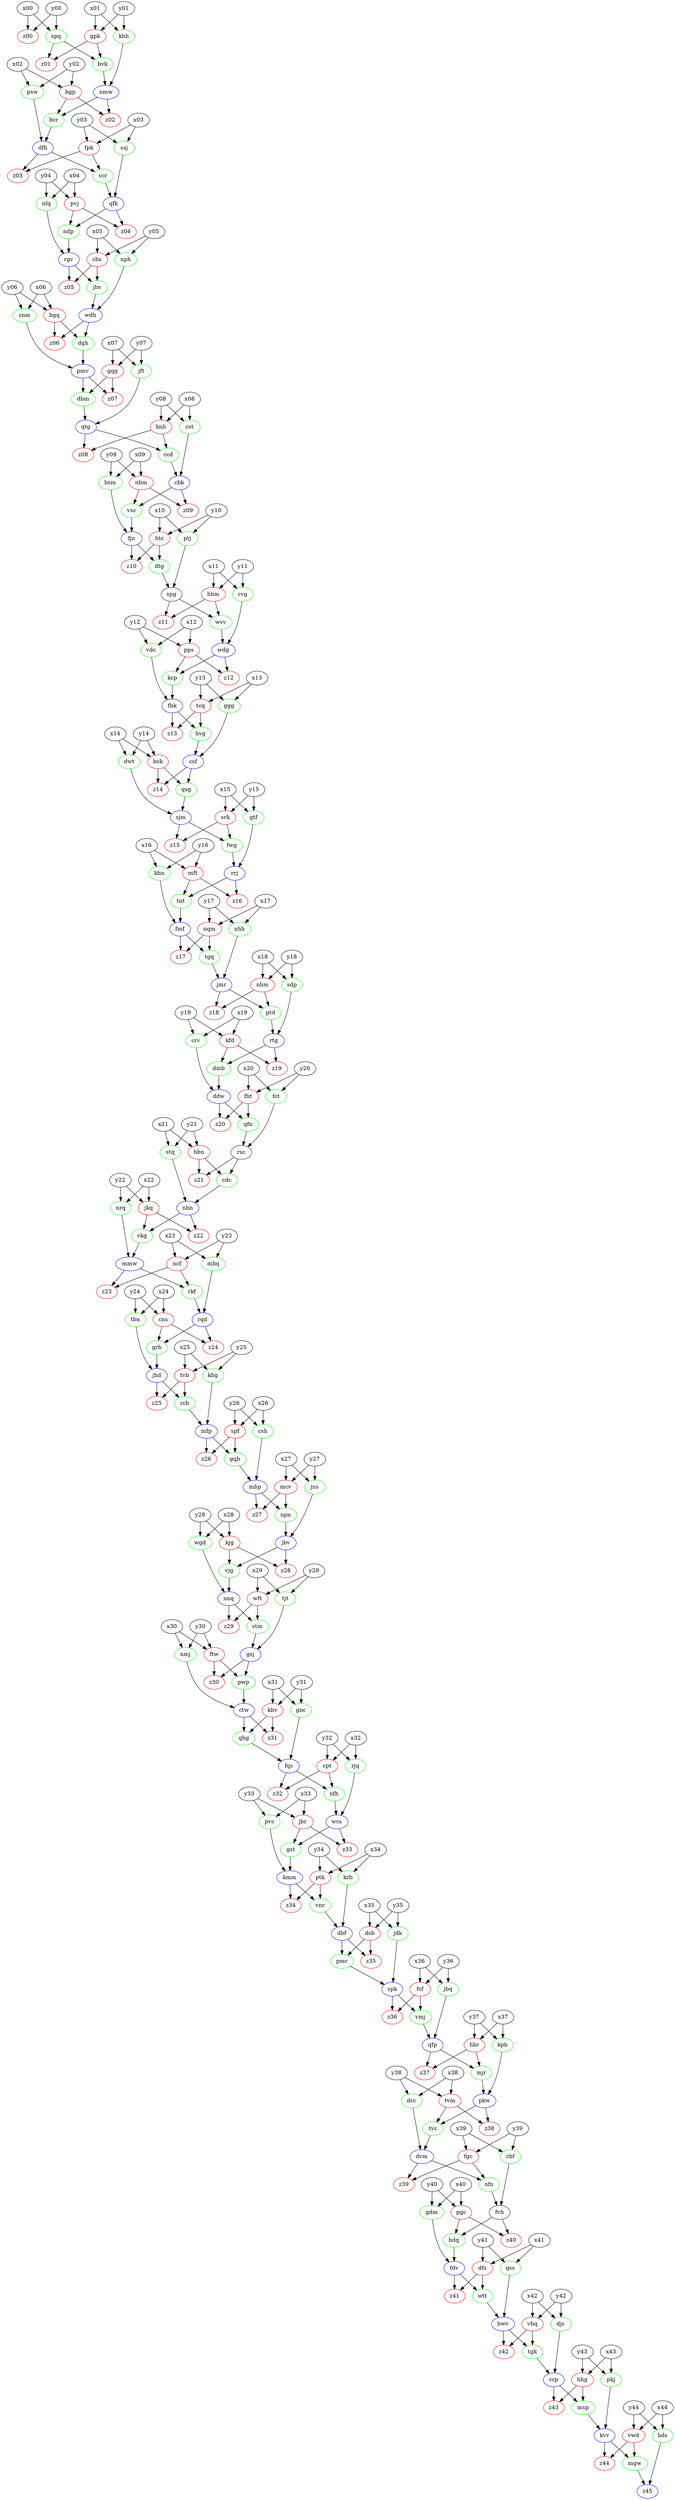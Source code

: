 digraph G {
mhq [color = green]
x23 -> mhq;
y23 -> mhq;
z35 [color = red]
dbf -> z35;
dsb -> z35;
qss [color = green]
x41 -> qss;
y41 -> qss;
qhg [color = green]
kbv -> qhg;
ctw -> qhg;
ccp [color = blue]
djs -> ccp;
tgk -> ccp;
bcr [color = green]
nmw -> bcr;
bgp -> bcr;
jbv [color = blue]
jns -> jbv;
npn -> jbv;
tjt [color = green]
y29 -> tjt;
x29 -> tjt;
nhh [color = green]
y17 -> nhh;
x17 -> nhh;
vnr [color = green]
kmm -> vnr;
ptk -> vnr;
mjr [color = green]
hbr -> mjr;
qfp -> mjr;
ndp [color = green]
qfk -> ndp;
pvj -> ndp;
z25 [color = red]
tvb -> z25;
jhd -> z25;
wft [color = red]
y29 -> wft;
x29 -> wft;
grb [color = green]
rqd -> grb;
cns -> grb;
vjg [color = green]
jbv -> vjg;
kjg -> vjg;
z38 [color = red]
tvm -> z38;
pkw -> z38;
mgw [color = green]
vwd -> mgw;
kvv -> mgw;
z02 [color = red]
nmw -> z02;
bgp -> z02;
nhn [color = blue]
cdc -> nhn;
stq -> nhn;
mft [color = red]
x16 -> mft;
y16 -> mft;
hbr [color = red]
x37 -> hbr;
y37 -> hbr;
cns [color = red]
x24 -> cns;
y24 -> cns;
pgc [color = red]
y40 -> pgc;
x40 -> pgc;
cbk [color = blue]
ccd -> cbk;
cst -> cbk;
z20 [color = red]
fht -> z20;
ddw -> z20;
stm [color = green]
wft -> stm;
nnq -> stm;
fwg [color = green]
srk -> fwg;
sjm -> fwg;
cnm [color = green]
y06 -> cnm;
x06 -> cnm;
z07 [color = red]
gqg -> z07;
pmv -> z07;
rgv [color = blue]
ndp -> rgv;
nfq -> rgv;
fjn [color = blue]
bsm -> fjn;
vsc -> fjn;
srk [color = red]
x15 -> srk;
y15 -> srk;
z42 [color = red]
bwv -> z42;
vbq -> z42;
z31 [color = red]
kbv -> z31;
ctw -> z31;
htc [color = red]
x10 -> htc;
y10 -> htc;
knh [color = red]
x08 -> knh;
y08 -> knh;
nfn [color = green]
fgc -> nfn;
dvm -> nfn;
ssj [color = green]
y03 -> ssj;
x03 -> ssj;
spf [color = red]
x26 -> spf;
y26 -> spf;
psw [color = green]
y02 -> psw;
x02 -> psw;
fcf [color = red]
x36 -> fcf;
y36 -> fcf;
spg [color = blue]
ptj -> spg;
dtg -> spg;
gsj [color = blue]
stm -> gsj;
tjt -> gsj;
z23 [color = red]
mmw -> z23;
ncf -> z23;
csh [color = green]
y26 -> csh;
x26 -> csh;
tnt [color = green]
rrj -> tnt;
mft -> tnt;
chs [color = red]
x05 -> chs;
y05 -> chs;
khn [color = green]
x16 -> khn;
y16 -> khn;
tgq [color = green]
nqm -> tgq;
fmf -> tgq;
z29 [color = red]
wft -> z29;
nnq -> z29;
ggg [color = green]
y13 -> ggg;
x13 -> ggg;
mfp [color = blue]
rcb -> mfp;
khg -> mfp;
wgd [color = green]
y28 -> wgd;
x28 -> wgd;
qsg [color = green]
csf -> qsg;
bck -> qsg;
kbv [color = red]
x31 -> kbv;
y31 -> kbv;
z16 [color = red]
rrj -> z16;
mft -> z16;
msp [color = green]
hhg -> msp;
ccp -> msp;
z00 [color = red]
y00 -> z00;
x00 -> z00;
tvb [color = red]
x25 -> tvb;
y25 -> tvb;
djs [color = green]
x42 -> djs;
y42 -> djs;
csf [color = blue]
ggg -> csf;
hvg -> csf;
z12 [color = red]
pps -> z12;
wdg -> z12;
pvj [color = red]
y04 -> pvj;
x04 -> pvj;
ccd [color = green]
qtg -> ccd;
knh -> ccd;
jns [color = green]
x27 -> jns;
y27 -> jns;
spk [color = blue]
jdk -> spk;
pmr -> spk;
z18 [color = red]
nhm -> z18;
jmr -> z18;
ccr [color = green]
fpk -> ccr;
dfh -> ccr;
bgq [color = red]
x06 -> bgq;
y06 -> bgq;
dcc [color = green]
x38 -> dcc;
y38 -> dcc;
jkq [color = red]
x22 -> jkq;
y22 -> jkq;
tgk [color = green]
vbq -> tgk;
bwv -> tgk;
bck [color = red]
x14 -> bck;
y14 -> bck;
dtg [color = green]
fjn -> dtg;
htc -> dtg;
z19 [color = red]
kfd -> z19;
rtg -> z19;
nmw [color = blue]
bvk -> nmw;
khh -> nmw;
ptk [color = red]
x34 -> ptk;
y34 -> ptk;
rkf [color = green]
mmw -> rkf;
ncf -> rkf;
rvg [color = green]
y11 -> rvg;
x11 -> rvg;
nnq [color = blue]
wgd -> nnq;
vjg -> nnq;
bwv [color = blue]
qss -> bwv;
wtt -> bwv;
ddw [color = blue]
dmb -> ddw;
crv -> ddw;
cst [color = green]
y08 -> cst;
x08 -> cst;
jmr [color = blue]
nhh -> jmr;
tgq -> jmr;
z32 [color = red]
cpt -> z32;
fqc -> z32;
fmf [color = blue]
tnt -> fmf;
khn -> fmf;
hvg [color = green]
fbk -> hvg;
tcq -> hvg;
z01 [color = red]
spq -> z01;
gpk -> z01;
bgp [color = red]
x02 -> bgp;
y02 -> bgp;
fct [color = green]
x20 -> fct;
y20 -> fct;
jbq [color = green]
x36 -> jbq;
y36 -> jbq;
vdc [color = green]
x12 -> vdc;
y12 -> vdc;
z26 [color = red]
mfp -> z26;
spf -> z26;
z11 [color = red]
spg -> z11;
hhm -> z11;
rjq [color = green]
y32 -> rjq;
x32 -> rjq;
nfq [color = green]
y04 -> nfq;
x04 -> nfq;
kvv [color = blue]
pkj -> kvv;
msp -> kvv;
dvm [color = blue]
tvc -> dvm;
dcc -> dvm;
dbf [color = blue]
vnr -> dbf;
krb -> dbf;
z17 [color = red]
fmf -> z17;
nqm -> z17;
dmb [color = green]
rtg -> dmb;
kfd -> dmb;
z40 [color = red]
fvh -> z40;
pgc -> z40;
z36 [color = red]
fcf -> z36;
spk -> z36;
kmm [color = blue]
pvc -> kmm;
gst -> kmm;
vsc [color = green]
cbk -> vsc;
nbm -> vsc;
bsm [color = green]
x09 -> bsm;
y09 -> bsm;
gqg [color = red]
x07 -> gqg;
y07 -> gqg;
z34 [color = red]
ptk -> z34;
kmm -> z34;
kjg [color = red]
x28 -> kjg;
y28 -> kjg;
qtg [color = blue]
dbm -> qtg;
jft -> qtg;
gst [color = green]
jbr -> gst;
wcs -> gst;
vbq [color = red]
y42 -> vbq;
x42 -> vbq;
spq [color = green]
y00 -> spq;
x00 -> spq;
kfd [color = red]
y19 -> kfd;
x19 -> kfd;
jhd [color = blue]
tbn -> jhd;
grb -> jhd;
z44 [color = red]
kvv -> z44;
vwd -> z44;
z33 [color = red]
wcs -> z33;
jbr -> z33;
z15 [color = red]
srk -> z15;
sjm -> z15;
cbf [color = green]
y39 -> cbf;
x39 -> cbf;
z06 [color = red]
bgq -> z06;
wdh -> z06;
cdc [color = green]
bbn -> cdc;
rsc -> cdc;
nhm [color = red]
y18 -> nhm;
x18 -> nhm;
tvc [color = green]
tvm -> tvc;
pkw -> tvc;
ncf [color = red]
x23 -> ncf;
y23 -> ncf;
crv [color = green]
x19 -> crv;
y19 -> crv;
fqc [color = blue]
qhg -> fqc;
gnc -> fqc;
z28 [color = red]
jbv -> z28;
kjg -> z28;
nph [color = green]
y05 -> nph;
x05 -> nph;
cpt [color = red]
x32 -> cpt;
y32 -> cpt;
gnc [color = green]
x31 -> gnc;
y31 -> gnc;
z43 [color = red]
ccp -> z43;
hhg -> z43;
gtf [color = green]
x15 -> gtf;
y15 -> gtf;
ptd [color = green]
jmr -> ptd;
nhm -> ptd;
ptj [color = green]
x10 -> ptj;
y10 -> ptj;
dgh [color = green]
bgq -> dgh;
wdh -> dgh;
z30 [color = red]
ftw -> z30;
gsj -> z30;
bds [color = green]
x44 -> bds;
y44 -> bds;
z10 [color = red]
fjn -> z10;
htc -> z10;
pkj [color = green]
y43 -> pkj;
x43 -> pkj;
nmj [color = green]
y30 -> nmj;
x30 -> nmj;
rcb [color = green]
tvb -> rcb;
jhd -> rcb;
gdm [color = green]
x40 -> gdm;
y40 -> gdm;
z45 [color = blue]
mgw -> z45;
bds -> z45;
wtt [color = green]
fdv -> wtt;
dfs -> wtt;
rqd [color = blue]
rkf -> rqd;
mhq -> rqd;
z04 [color = red]
pvj -> z04;
qfk -> z04;
dbm [color = green]
pmv -> dbm;
gqg -> dbm;
bbn [color = red]
x21 -> bbn;
y21 -> bbn;
tvm [color = red]
x38 -> tvm;
y38 -> tvm;
pkw [color = blue]
mjr -> pkw;
kpb -> pkw;
qfp [color = blue]
jbq -> qfp;
vmj -> qfp;
z22 [color = red]
jkq -> z22;
nhn -> z22;
rsc [color = blue]
qfn -> rsc;
fct -> rsc;
ftw [color = red]
x30 -> ftw;
y30 -> ftw;
dsb [color = red]
y35 -> dsb;
x35 -> dsb;
tbn [color = green]
y24 -> tbn;
x24 -> tbn;
vmj [color = green]
fcf -> vmj;
spk -> vmj;
pmv [color = blue]
cnm -> pmv;
dgh -> pmv;
mcv [color = red]
x27 -> mcv;
y27 -> mcv;
z05 [color = red]
chs -> z05;
rgv -> z05;
fbk [color = blue]
vdc -> fbk;
kcp -> fbk;
fgc [color = red]
y39 -> fgc;
x39 -> fgc;
tcq [color = red]
x13 -> tcq;
y13 -> tcq;
qfk [color = blue]
ssj -> qfk;
ccr -> qfk;
rrj [color = blue]
fwg -> rrj;
gtf -> rrj;
z08 [color = red]
knh -> z08;
qtg -> z08;
nfh [color = green]
fqc -> nfh;
cpt -> nfh;
nqm [color = red]
y17 -> nqm;
x17 -> nqm;
z37 [color = red]
hbr -> z37;
qfp -> z37;
nrq [color = green]
y22 -> nrq;
x22 -> nrq;
gpk [color = red]
y01 -> gpk;
x01 -> gpk;
wdh [color = blue]
jhv -> wdh;
nph -> wdh;
z41 [color = red]
dfs -> z41;
fdv -> z41;
mbp [color = blue]
gqb -> mbp;
csh -> mbp;
z39 [color = red]
dvm -> z39;
fgc -> z39;
fpk [color = red]
y03 -> fpk;
x03 -> fpk;
gqb [color = green]
mfp -> gqb;
spf -> gqb;
vwd [color = red]
x44 -> vwd;
y44 -> vwd;
bvk [color = green]
gpk -> bvk;
spq -> bvk;
stq [color = green]
x21 -> stq;
y21 -> stq;
fvh [color = blue]
cbf -> fvh;
nfn -> fvh;
wvv [color = green]
spg -> wvv;
hhm -> wvv;
z24 [color = red]
cns -> z24;
rqd -> z24;
wcs [color = blue]
rjq -> wcs;
nfh -> wcs;
npn [color = green]
mcv -> npn;
mbp -> npn;
kcp [color = green]
wdg -> kcp;
pps -> kcp;
mmw [color = blue]
nrq -> mmw;
vkg -> mmw;
pvc [color = green]
x33 -> pvc;
y33 -> pvc;
fht [color = red]
x20 -> fht;
y20 -> fht;
hhg [color = red]
y43 -> hhg;
x43 -> hhg;
z03 [color = red]
dfh -> z03;
fpk -> z03;
z13 [color = red]
fbk -> z13;
tcq -> z13;
nbm [color = red]
x09 -> nbm;
y09 -> nbm;
ctw [color = blue]
pwp -> ctw;
nmj -> ctw;
khg [color = green]
y25 -> khg;
x25 -> khg;
krb [color = green]
y34 -> krb;
x34 -> krb;
hhm [color = red]
x11 -> hhm;
y11 -> hhm;
fdv [color = blue]
hdq -> fdv;
gdm -> fdv;
z27 [color = red]
mcv -> z27;
mbp -> z27;
z09 [color = red]
nbm -> z09;
cbk -> z09;
hdq [color = green]
fvh -> hdq;
pgc -> hdq;
vkg [color = green]
jkq -> vkg;
nhn -> vkg;
sjm [color = blue]
dwt -> sjm;
qsg -> sjm;
pmr [color = green]
dbf -> pmr;
dsb -> pmr;
z21 [color = red]
rsc -> z21;
bbn -> z21;
dwt [color = green]
y14 -> dwt;
x14 -> dwt;
jdk [color = green]
x35 -> jdk;
y35 -> jdk;
dfs [color = red]
x41 -> dfs;
y41 -> dfs;
kpb [color = green]
y37 -> kpb;
x37 -> kpb;
z14 [color = red]
bck -> z14;
csf -> z14;
jft [color = green]
y07 -> jft;
x07 -> jft;
rtg [color = blue]
sdp -> rtg;
ptd -> rtg;
khh [color = green]
y01 -> khh;
x01 -> khh;
dfh [color = blue]
bcr -> dfh;
psw -> dfh;
jhv [color = green]
chs -> jhv;
rgv -> jhv;
sdp [color = green]
y18 -> sdp;
x18 -> sdp;
qfn [color = green]
ddw -> qfn;
fht -> qfn;
jbr [color = red]
x33 -> jbr;
y33 -> jbr;
pwp [color = green]
gsj -> pwp;
ftw -> pwp;
pps [color = red]
x12 -> pps;
y12 -> pps;
wdg [color = blue]
rvg -> wdg;
wvv -> wdg;
}
